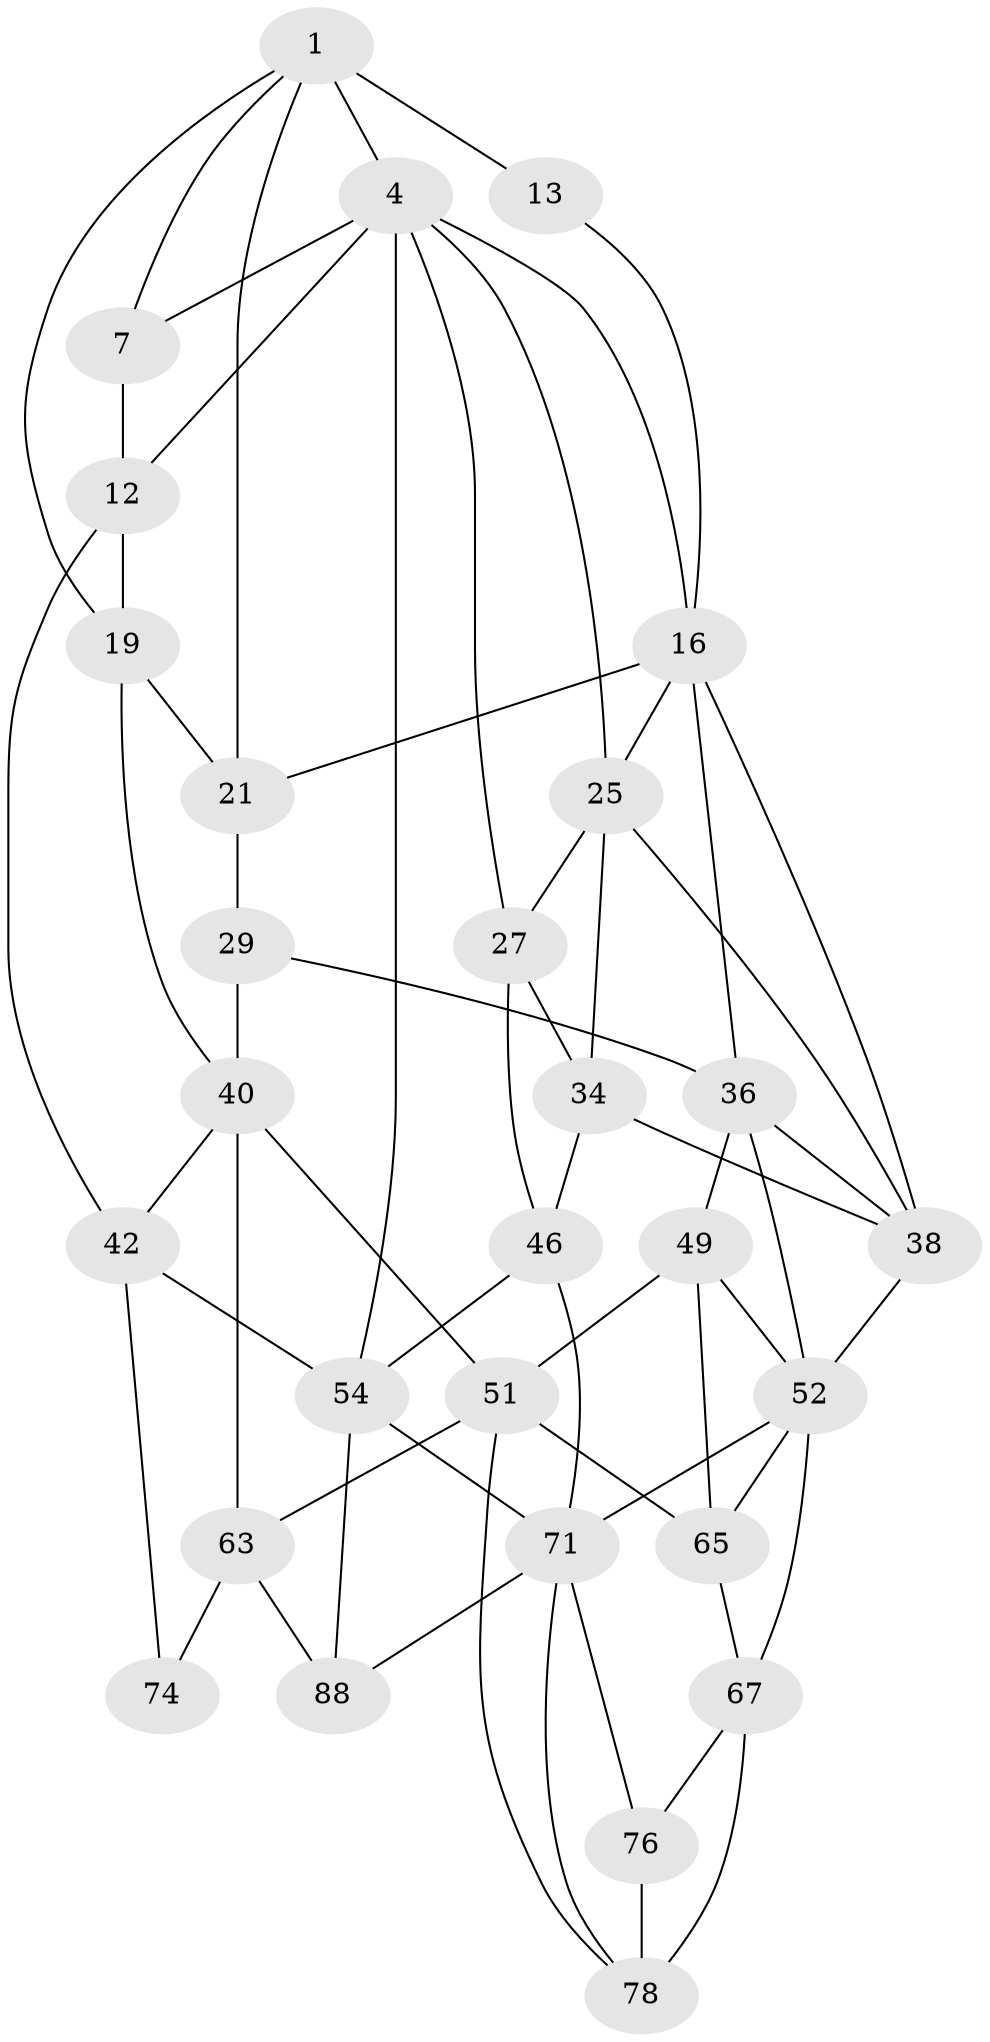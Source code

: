 // original degree distribution, {3: 0.022727272727272728, 4: 0.22727272727272727, 5: 0.5454545454545454, 6: 0.20454545454545456}
// Generated by graph-tools (version 1.1) at 2025/21/03/04/25 18:21:28]
// undirected, 29 vertices, 62 edges
graph export_dot {
graph [start="1"]
  node [color=gray90,style=filled];
  1 [pos="+0.2703408725387828+0",super="+8+2"];
  4 [pos="+0.6370220048238057+0",super="+15+5"];
  7 [pos="+0.13300048285040586+0",super="+9"];
  12 [pos="+0+0",super="+20"];
  13 [pos="+0.4986402135294294+0.06608184613817834"];
  16 [pos="+0.6079832329623397+0.34271664332063745",super="+32+17"];
  19 [pos="+0.07349984303196515+0.33282030641092525",super="+23"];
  21 [pos="+0.31788780842826386+0.2843179730993728",super="+24+22"];
  25 [pos="+0.7808845450258293+0.2773512565568929",super="+26+31"];
  27 [pos="+1+0.21653329027657006",super="+28+33"];
  29 [pos="+0.36865462696554013+0.4115604469345798",super="+30"];
  34 [pos="+0.894677948759958+0.4596932705937241",super="+48"];
  36 [pos="+0.5567216112392067+0.44148038424930075",super="+39+37"];
  38 [pos="+0.7125330580986649+0.46974454056165693",super="+45"];
  40 [pos="+0.14321679166652512+0.5006391686806096",super="+41+44"];
  42 [pos="+0+0.5941454967832223",super="+43"];
  46 [pos="+1+0.5194865860100186",super="+55+47"];
  49 [pos="+0.3966484044627689+0.5361270815754295",super="+50"];
  51 [pos="+0.3231713787135393+0.6171577138997599",super="+62"];
  52 [pos="+0.5647687236924074+0.5541004800332878",super="+53+58"];
  54 [pos="+1+1",super="+61"];
  63 [pos="+0.2958131071264289+0.7408498633477645",super="+82+64"];
  65 [pos="+0.5124945930327864+0.6798626521708203",super="+69"];
  67 [pos="+0.6639801668690564+0.7085661590044904",super="+68"];
  71 [pos="+0.9434294915528885+0.7712363088585785",super="+85+72"];
  74 [pos="+0.2163595905837499+0.7691614880853572",super="+75+84"];
  76 [pos="+0.8084796382775197+0.8283739563980324",super="+77"];
  78 [pos="+0.5884244727036662+0.8928514445025783",super="+80"];
  88 [pos="+0.29753090050778+1"];
  1 -- 7;
  1 -- 19;
  1 -- 4;
  1 -- 21;
  1 -- 13 [weight=2];
  4 -- 16;
  4 -- 25;
  4 -- 54 [weight=2];
  4 -- 7;
  4 -- 27;
  4 -- 12;
  7 -- 12;
  12 -- 19;
  12 -- 42;
  13 -- 16;
  16 -- 38;
  16 -- 21;
  16 -- 36;
  16 -- 25;
  19 -- 40;
  19 -- 21;
  21 -- 29 [weight=2];
  25 -- 27 [weight=2];
  25 -- 34;
  25 -- 38;
  27 -- 46;
  27 -- 34;
  29 -- 40;
  29 -- 36;
  34 -- 38;
  34 -- 46 [weight=3];
  36 -- 38;
  36 -- 52;
  36 -- 49;
  38 -- 52;
  40 -- 42;
  40 -- 63;
  40 -- 51;
  42 -- 74 [weight=2];
  42 -- 54;
  46 -- 54;
  46 -- 71;
  49 -- 65;
  49 -- 51;
  49 -- 52;
  51 -- 78;
  51 -- 63 [weight=2];
  51 -- 65;
  52 -- 65;
  52 -- 67;
  52 -- 71;
  54 -- 88;
  54 -- 71;
  63 -- 88;
  63 -- 74 [weight=2];
  65 -- 67;
  67 -- 76;
  67 -- 78;
  71 -- 88;
  71 -- 76;
  71 -- 78;
  76 -- 78 [weight=2];
}
